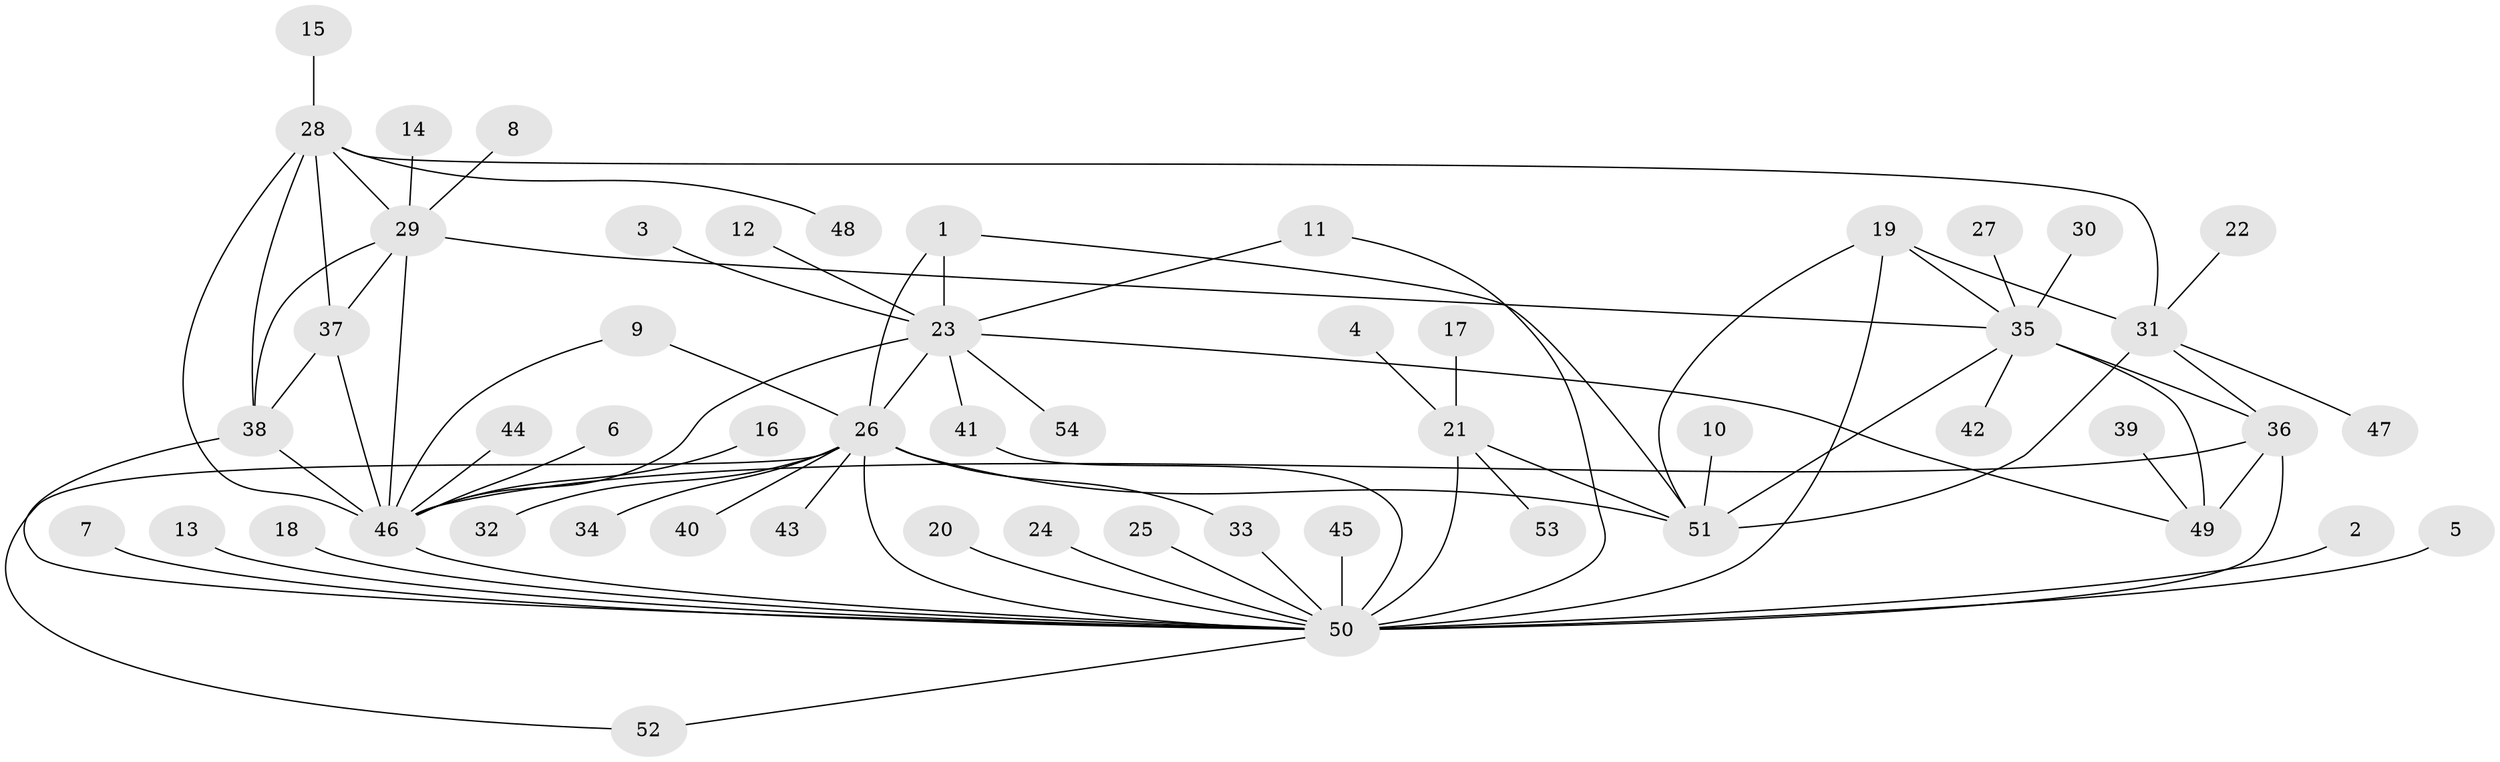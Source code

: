// original degree distribution, {10: 0.028037383177570093, 8: 0.028037383177570093, 9: 0.037383177570093455, 5: 0.037383177570093455, 11: 0.028037383177570093, 7: 0.037383177570093455, 6: 0.028037383177570093, 13: 0.009345794392523364, 2: 0.14953271028037382, 1: 0.5794392523364486, 3: 0.037383177570093455}
// Generated by graph-tools (version 1.1) at 2025/50/03/09/25 03:50:38]
// undirected, 54 vertices, 79 edges
graph export_dot {
graph [start="1"]
  node [color=gray90,style=filled];
  1;
  2;
  3;
  4;
  5;
  6;
  7;
  8;
  9;
  10;
  11;
  12;
  13;
  14;
  15;
  16;
  17;
  18;
  19;
  20;
  21;
  22;
  23;
  24;
  25;
  26;
  27;
  28;
  29;
  30;
  31;
  32;
  33;
  34;
  35;
  36;
  37;
  38;
  39;
  40;
  41;
  42;
  43;
  44;
  45;
  46;
  47;
  48;
  49;
  50;
  51;
  52;
  53;
  54;
  1 -- 23 [weight=2.0];
  1 -- 26 [weight=2.0];
  1 -- 51 [weight=1.0];
  2 -- 50 [weight=1.0];
  3 -- 23 [weight=1.0];
  4 -- 21 [weight=1.0];
  5 -- 50 [weight=1.0];
  6 -- 46 [weight=1.0];
  7 -- 50 [weight=1.0];
  8 -- 29 [weight=1.0];
  9 -- 26 [weight=1.0];
  9 -- 46 [weight=1.0];
  10 -- 51 [weight=1.0];
  11 -- 23 [weight=1.0];
  11 -- 50 [weight=1.0];
  12 -- 23 [weight=1.0];
  13 -- 50 [weight=1.0];
  14 -- 29 [weight=1.0];
  15 -- 28 [weight=1.0];
  16 -- 46 [weight=1.0];
  17 -- 21 [weight=1.0];
  18 -- 50 [weight=1.0];
  19 -- 31 [weight=3.0];
  19 -- 35 [weight=1.0];
  19 -- 50 [weight=2.0];
  19 -- 51 [weight=3.0];
  20 -- 50 [weight=1.0];
  21 -- 50 [weight=4.0];
  21 -- 51 [weight=1.0];
  21 -- 53 [weight=1.0];
  22 -- 31 [weight=1.0];
  23 -- 26 [weight=4.0];
  23 -- 41 [weight=1.0];
  23 -- 46 [weight=1.0];
  23 -- 49 [weight=1.0];
  23 -- 54 [weight=1.0];
  24 -- 50 [weight=1.0];
  25 -- 50 [weight=1.0];
  26 -- 32 [weight=1.0];
  26 -- 33 [weight=1.0];
  26 -- 34 [weight=1.0];
  26 -- 40 [weight=1.0];
  26 -- 43 [weight=1.0];
  26 -- 50 [weight=1.0];
  26 -- 51 [weight=1.0];
  26 -- 52 [weight=1.0];
  27 -- 35 [weight=1.0];
  28 -- 29 [weight=1.0];
  28 -- 31 [weight=1.0];
  28 -- 37 [weight=1.0];
  28 -- 38 [weight=1.0];
  28 -- 46 [weight=1.0];
  28 -- 48 [weight=1.0];
  29 -- 35 [weight=1.0];
  29 -- 37 [weight=1.0];
  29 -- 38 [weight=1.0];
  29 -- 46 [weight=1.0];
  30 -- 35 [weight=1.0];
  31 -- 36 [weight=1.0];
  31 -- 47 [weight=1.0];
  31 -- 51 [weight=1.0];
  33 -- 50 [weight=1.0];
  35 -- 36 [weight=1.0];
  35 -- 42 [weight=1.0];
  35 -- 49 [weight=3.0];
  35 -- 51 [weight=1.0];
  36 -- 46 [weight=1.0];
  36 -- 49 [weight=3.0];
  36 -- 50 [weight=1.0];
  37 -- 38 [weight=1.0];
  37 -- 46 [weight=1.0];
  38 -- 46 [weight=1.0];
  38 -- 50 [weight=1.0];
  39 -- 49 [weight=1.0];
  41 -- 50 [weight=1.0];
  44 -- 46 [weight=1.0];
  45 -- 50 [weight=1.0];
  46 -- 50 [weight=1.0];
  50 -- 52 [weight=1.0];
}
